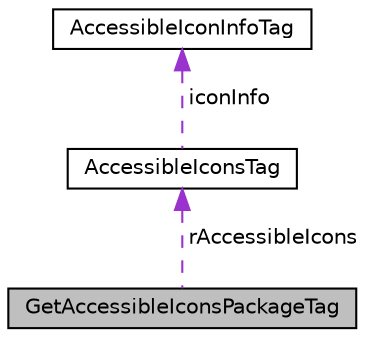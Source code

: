 digraph "GetAccessibleIconsPackageTag"
{
 // LATEX_PDF_SIZE
  edge [fontname="Helvetica",fontsize="10",labelfontname="Helvetica",labelfontsize="10"];
  node [fontname="Helvetica",fontsize="10",shape=record];
  Node1 [label="GetAccessibleIconsPackageTag",height=0.2,width=0.4,color="black", fillcolor="grey75", style="filled", fontcolor="black",tooltip=" "];
  Node2 -> Node1 [dir="back",color="darkorchid3",fontsize="10",style="dashed",label=" rAccessibleIcons" ,fontname="Helvetica"];
  Node2 [label="AccessibleIconsTag",height=0.2,width=0.4,color="black", fillcolor="white", style="filled",URL="$struct_accessible_icons_tag.html",tooltip=" "];
  Node3 -> Node2 [dir="back",color="darkorchid3",fontsize="10",style="dashed",label=" iconInfo" ,fontname="Helvetica"];
  Node3 [label="AccessibleIconInfoTag",height=0.2,width=0.4,color="black", fillcolor="white", style="filled",URL="$struct_accessible_icon_info_tag.html",tooltip=" "];
}
